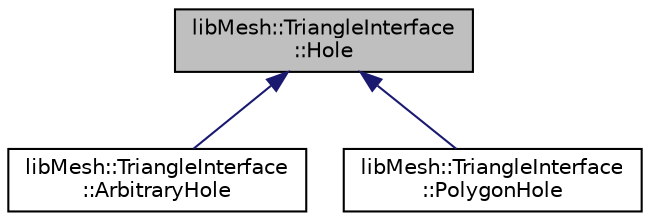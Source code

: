 digraph "libMesh::TriangleInterface::Hole"
{
  edge [fontname="Helvetica",fontsize="10",labelfontname="Helvetica",labelfontsize="10"];
  node [fontname="Helvetica",fontsize="10",shape=record];
  Node1 [label="libMesh::TriangleInterface\l::Hole",height=0.2,width=0.4,color="black", fillcolor="grey75", style="filled", fontcolor="black"];
  Node1 -> Node2 [dir="back",color="midnightblue",fontsize="10",style="solid",fontname="Helvetica"];
  Node2 [label="libMesh::TriangleInterface\l::ArbitraryHole",height=0.2,width=0.4,color="black", fillcolor="white", style="filled",URL="$classlibMesh_1_1TriangleInterface_1_1ArbitraryHole.html"];
  Node1 -> Node3 [dir="back",color="midnightblue",fontsize="10",style="solid",fontname="Helvetica"];
  Node3 [label="libMesh::TriangleInterface\l::PolygonHole",height=0.2,width=0.4,color="black", fillcolor="white", style="filled",URL="$classlibMesh_1_1TriangleInterface_1_1PolygonHole.html"];
}
